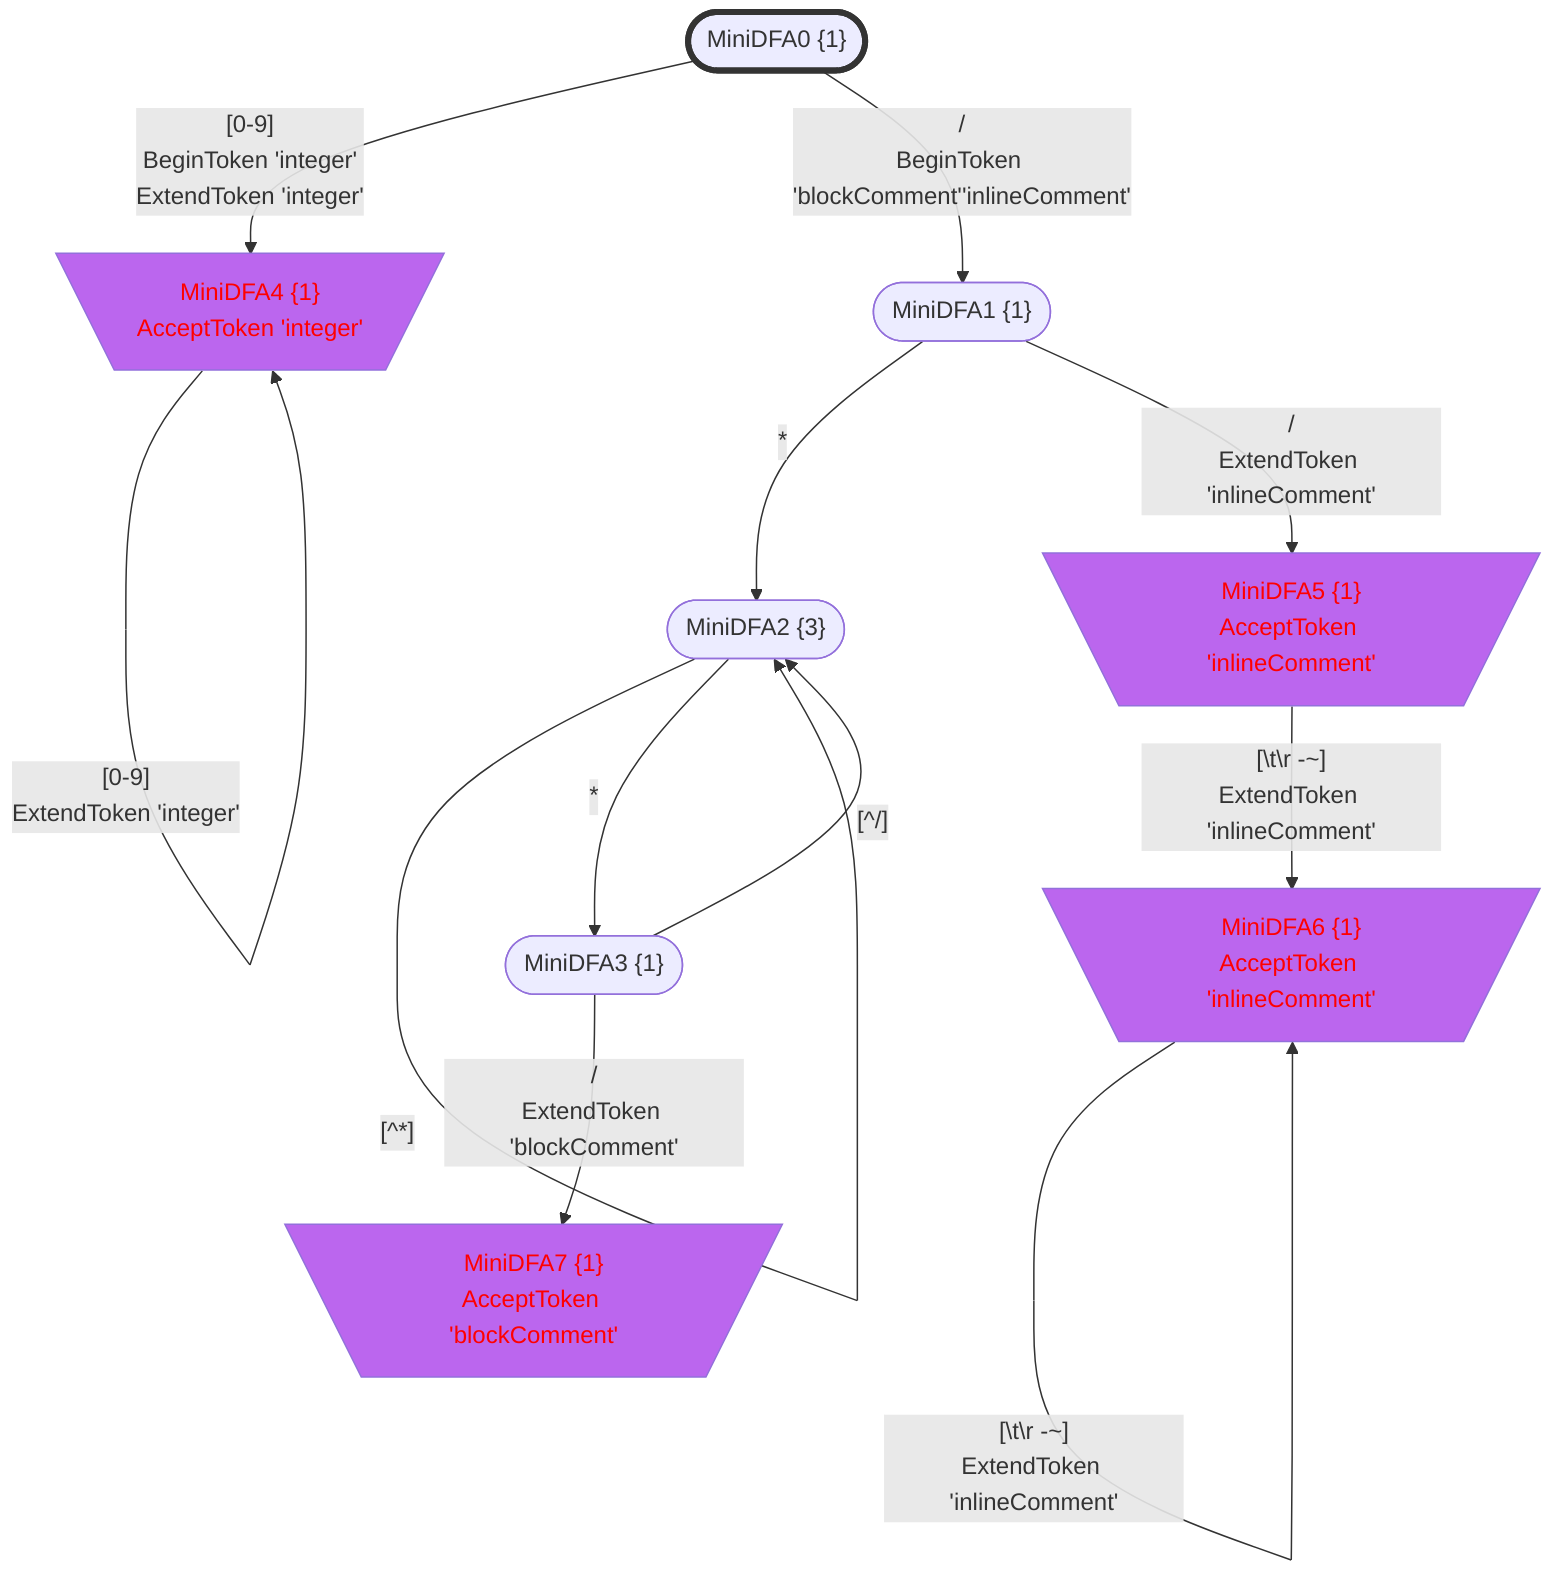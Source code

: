flowchart
classDef c0001 color:#FF0000;
classDef c0010 stroke-dasharray: 10 10;
classDef c0011 stroke-dasharray: 10 10,color:#FF0000;
classDef c0100 fill:#BB66EE;
classDef c0101 fill:#BB66EE,color:#FF0000;
classDef c0110 fill:#BB66EE,stroke-dasharray: 10 10;
classDef c0111 fill:#BB66EE,stroke-dasharray: 10 10,color:#FF0000;
classDef c1000 stroke:#333,stroke-width:4px;
classDef c1001 stroke:#333,stroke-width:4px,color:#FF0000;
classDef c1010 stroke:#333,stroke-width:4px,stroke-dasharray: 10 10;
classDef c1011 stroke:#333,stroke-width:4px,stroke-dasharray: 10 10,color:#FF0000;
classDef c1100 stroke:#333,stroke-width:4px,fill:#BB66EE;
classDef c1101 stroke:#333,stroke-width:4px,fill:#BB66EE,color:#FF0000;
classDef c1110 stroke:#333,stroke-width:4px,fill:#BB66EE,stroke-dasharray: 10 10;
classDef c1111 stroke:#333,stroke-width:4px,fill:#BB66EE,stroke-dasharray: 10 10,color:#FF0000;
MiniDFA0_1689043295(["MiniDFA0 {1}"])
class MiniDFA0_1689043295 c1000;
MiniDFA4_1589456906[\"MiniDFA4 {1}
AcceptToken 'integer'"/]
class MiniDFA4_1589456906 c0101;
MiniDFA1_-712178828(["MiniDFA1 {1}"])
MiniDFA2_905090704(["MiniDFA2 {3}"])
MiniDFA5_-503631591[\"MiniDFA5 {1}
AcceptToken 'inlineComment'"/]
class MiniDFA5_-503631591 c0101;
MiniDFA3_1163369074(["MiniDFA3 {1}"])
MiniDFA6_53766736[\"MiniDFA6 {1}
AcceptToken 'inlineComment'"/]
class MiniDFA6_53766736 c0101;
MiniDFA7_-1375809239[\"MiniDFA7 {1}
AcceptToken 'blockComment'"/]
class MiniDFA7_-1375809239 c0101;
MiniDFA0_1689043295 -->|"[0-9]
BeginToken 'integer'
ExtendToken 'integer'"|MiniDFA4_1589456906
MiniDFA0_1689043295 -->|"/
BeginToken 'blockComment''inlineComment'"|MiniDFA1_-712178828
MiniDFA4_1589456906 -->|"[0-9]
ExtendToken 'integer'"|MiniDFA4_1589456906
MiniDFA1_-712178828 -->|"*"|MiniDFA2_905090704
MiniDFA1_-712178828 -->|"/
ExtendToken 'inlineComment'"|MiniDFA5_-503631591
MiniDFA2_905090704 -->|"[^*]"|MiniDFA2_905090704
MiniDFA2_905090704 -->|"*"|MiniDFA3_1163369074
MiniDFA5_-503631591 -->|"[#92;t#92;r#32;-~]
ExtendToken 'inlineComment'"|MiniDFA6_53766736
MiniDFA3_1163369074 -->|"[^/]"|MiniDFA2_905090704
MiniDFA3_1163369074 -->|"/
ExtendToken 'blockComment'"|MiniDFA7_-1375809239
MiniDFA6_53766736 -->|"[#92;t#92;r#32;-~]
ExtendToken 'inlineComment'"|MiniDFA6_53766736